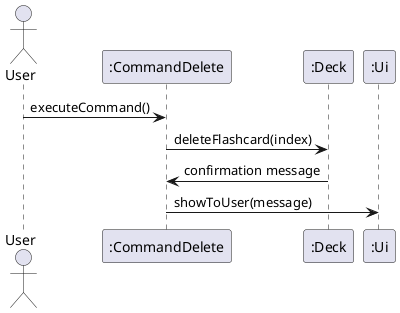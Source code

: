 @startuml
actor User
participant ":CommandDelete" as CommandDelete
participant ":Deck" as Deck
participant ":Ui" as Ui
User -> CommandDelete : executeCommand()
CommandDelete -> Deck : deleteFlashcard(index)
Deck -> CommandDelete : confirmation message
CommandDelete -> Ui : showToUser(message)
@enduml